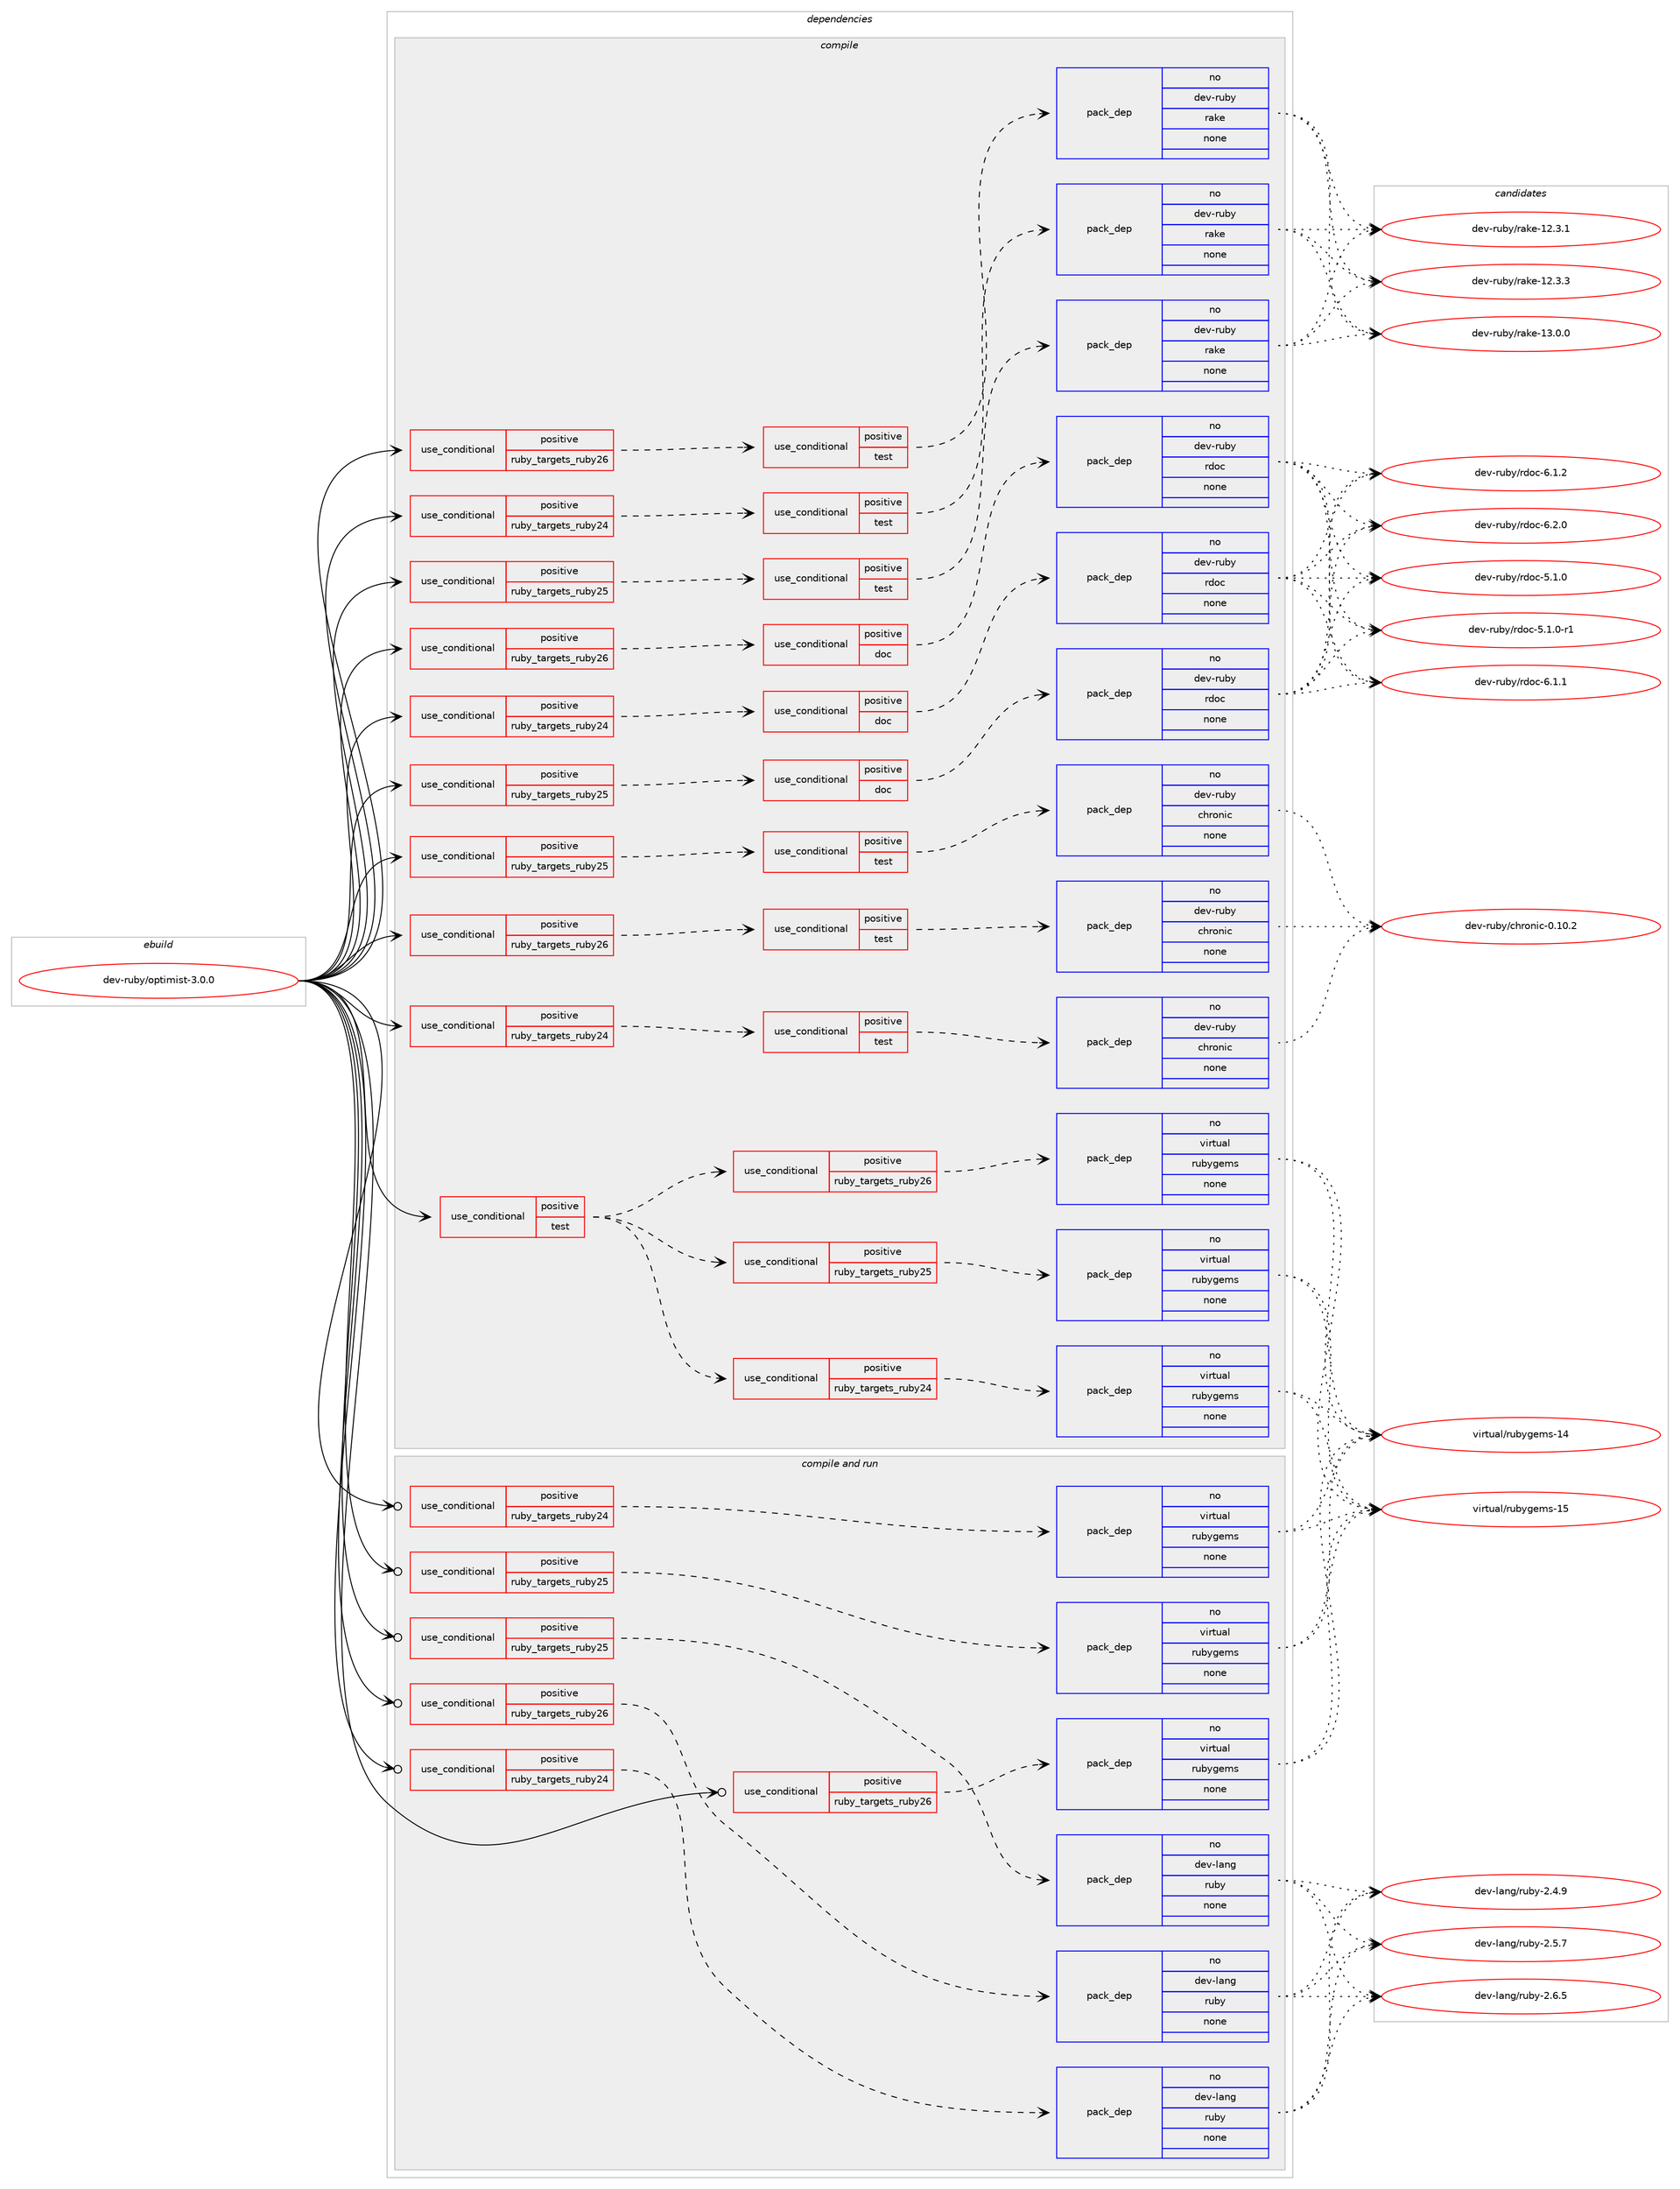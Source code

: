 digraph prolog {

# *************
# Graph options
# *************

newrank=true;
concentrate=true;
compound=true;
graph [rankdir=LR,fontname=Helvetica,fontsize=10,ranksep=1.5];#, ranksep=2.5, nodesep=0.2];
edge  [arrowhead=vee];
node  [fontname=Helvetica,fontsize=10];

# **********
# The ebuild
# **********

subgraph cluster_leftcol {
color=gray;
rank=same;
label=<<i>ebuild</i>>;
id [label="dev-ruby/optimist-3.0.0", color=red, width=4, href="../dev-ruby/optimist-3.0.0.svg"];
}

# ****************
# The dependencies
# ****************

subgraph cluster_midcol {
color=gray;
label=<<i>dependencies</i>>;
subgraph cluster_compile {
fillcolor="#eeeeee";
style=filled;
label=<<i>compile</i>>;
subgraph cond169706 {
dependency699300 [label=<<TABLE BORDER="0" CELLBORDER="1" CELLSPACING="0" CELLPADDING="4"><TR><TD ROWSPAN="3" CELLPADDING="10">use_conditional</TD></TR><TR><TD>positive</TD></TR><TR><TD>ruby_targets_ruby24</TD></TR></TABLE>>, shape=none, color=red];
subgraph cond169707 {
dependency699301 [label=<<TABLE BORDER="0" CELLBORDER="1" CELLSPACING="0" CELLPADDING="4"><TR><TD ROWSPAN="3" CELLPADDING="10">use_conditional</TD></TR><TR><TD>positive</TD></TR><TR><TD>doc</TD></TR></TABLE>>, shape=none, color=red];
subgraph pack517567 {
dependency699302 [label=<<TABLE BORDER="0" CELLBORDER="1" CELLSPACING="0" CELLPADDING="4" WIDTH="220"><TR><TD ROWSPAN="6" CELLPADDING="30">pack_dep</TD></TR><TR><TD WIDTH="110">no</TD></TR><TR><TD>dev-ruby</TD></TR><TR><TD>rdoc</TD></TR><TR><TD>none</TD></TR><TR><TD></TD></TR></TABLE>>, shape=none, color=blue];
}
dependency699301:e -> dependency699302:w [weight=20,style="dashed",arrowhead="vee"];
}
dependency699300:e -> dependency699301:w [weight=20,style="dashed",arrowhead="vee"];
}
id:e -> dependency699300:w [weight=20,style="solid",arrowhead="vee"];
subgraph cond169708 {
dependency699303 [label=<<TABLE BORDER="0" CELLBORDER="1" CELLSPACING="0" CELLPADDING="4"><TR><TD ROWSPAN="3" CELLPADDING="10">use_conditional</TD></TR><TR><TD>positive</TD></TR><TR><TD>ruby_targets_ruby24</TD></TR></TABLE>>, shape=none, color=red];
subgraph cond169709 {
dependency699304 [label=<<TABLE BORDER="0" CELLBORDER="1" CELLSPACING="0" CELLPADDING="4"><TR><TD ROWSPAN="3" CELLPADDING="10">use_conditional</TD></TR><TR><TD>positive</TD></TR><TR><TD>test</TD></TR></TABLE>>, shape=none, color=red];
subgraph pack517568 {
dependency699305 [label=<<TABLE BORDER="0" CELLBORDER="1" CELLSPACING="0" CELLPADDING="4" WIDTH="220"><TR><TD ROWSPAN="6" CELLPADDING="30">pack_dep</TD></TR><TR><TD WIDTH="110">no</TD></TR><TR><TD>dev-ruby</TD></TR><TR><TD>chronic</TD></TR><TR><TD>none</TD></TR><TR><TD></TD></TR></TABLE>>, shape=none, color=blue];
}
dependency699304:e -> dependency699305:w [weight=20,style="dashed",arrowhead="vee"];
}
dependency699303:e -> dependency699304:w [weight=20,style="dashed",arrowhead="vee"];
}
id:e -> dependency699303:w [weight=20,style="solid",arrowhead="vee"];
subgraph cond169710 {
dependency699306 [label=<<TABLE BORDER="0" CELLBORDER="1" CELLSPACING="0" CELLPADDING="4"><TR><TD ROWSPAN="3" CELLPADDING="10">use_conditional</TD></TR><TR><TD>positive</TD></TR><TR><TD>ruby_targets_ruby24</TD></TR></TABLE>>, shape=none, color=red];
subgraph cond169711 {
dependency699307 [label=<<TABLE BORDER="0" CELLBORDER="1" CELLSPACING="0" CELLPADDING="4"><TR><TD ROWSPAN="3" CELLPADDING="10">use_conditional</TD></TR><TR><TD>positive</TD></TR><TR><TD>test</TD></TR></TABLE>>, shape=none, color=red];
subgraph pack517569 {
dependency699308 [label=<<TABLE BORDER="0" CELLBORDER="1" CELLSPACING="0" CELLPADDING="4" WIDTH="220"><TR><TD ROWSPAN="6" CELLPADDING="30">pack_dep</TD></TR><TR><TD WIDTH="110">no</TD></TR><TR><TD>dev-ruby</TD></TR><TR><TD>rake</TD></TR><TR><TD>none</TD></TR><TR><TD></TD></TR></TABLE>>, shape=none, color=blue];
}
dependency699307:e -> dependency699308:w [weight=20,style="dashed",arrowhead="vee"];
}
dependency699306:e -> dependency699307:w [weight=20,style="dashed",arrowhead="vee"];
}
id:e -> dependency699306:w [weight=20,style="solid",arrowhead="vee"];
subgraph cond169712 {
dependency699309 [label=<<TABLE BORDER="0" CELLBORDER="1" CELLSPACING="0" CELLPADDING="4"><TR><TD ROWSPAN="3" CELLPADDING="10">use_conditional</TD></TR><TR><TD>positive</TD></TR><TR><TD>ruby_targets_ruby25</TD></TR></TABLE>>, shape=none, color=red];
subgraph cond169713 {
dependency699310 [label=<<TABLE BORDER="0" CELLBORDER="1" CELLSPACING="0" CELLPADDING="4"><TR><TD ROWSPAN="3" CELLPADDING="10">use_conditional</TD></TR><TR><TD>positive</TD></TR><TR><TD>doc</TD></TR></TABLE>>, shape=none, color=red];
subgraph pack517570 {
dependency699311 [label=<<TABLE BORDER="0" CELLBORDER="1" CELLSPACING="0" CELLPADDING="4" WIDTH="220"><TR><TD ROWSPAN="6" CELLPADDING="30">pack_dep</TD></TR><TR><TD WIDTH="110">no</TD></TR><TR><TD>dev-ruby</TD></TR><TR><TD>rdoc</TD></TR><TR><TD>none</TD></TR><TR><TD></TD></TR></TABLE>>, shape=none, color=blue];
}
dependency699310:e -> dependency699311:w [weight=20,style="dashed",arrowhead="vee"];
}
dependency699309:e -> dependency699310:w [weight=20,style="dashed",arrowhead="vee"];
}
id:e -> dependency699309:w [weight=20,style="solid",arrowhead="vee"];
subgraph cond169714 {
dependency699312 [label=<<TABLE BORDER="0" CELLBORDER="1" CELLSPACING="0" CELLPADDING="4"><TR><TD ROWSPAN="3" CELLPADDING="10">use_conditional</TD></TR><TR><TD>positive</TD></TR><TR><TD>ruby_targets_ruby25</TD></TR></TABLE>>, shape=none, color=red];
subgraph cond169715 {
dependency699313 [label=<<TABLE BORDER="0" CELLBORDER="1" CELLSPACING="0" CELLPADDING="4"><TR><TD ROWSPAN="3" CELLPADDING="10">use_conditional</TD></TR><TR><TD>positive</TD></TR><TR><TD>test</TD></TR></TABLE>>, shape=none, color=red];
subgraph pack517571 {
dependency699314 [label=<<TABLE BORDER="0" CELLBORDER="1" CELLSPACING="0" CELLPADDING="4" WIDTH="220"><TR><TD ROWSPAN="6" CELLPADDING="30">pack_dep</TD></TR><TR><TD WIDTH="110">no</TD></TR><TR><TD>dev-ruby</TD></TR><TR><TD>chronic</TD></TR><TR><TD>none</TD></TR><TR><TD></TD></TR></TABLE>>, shape=none, color=blue];
}
dependency699313:e -> dependency699314:w [weight=20,style="dashed",arrowhead="vee"];
}
dependency699312:e -> dependency699313:w [weight=20,style="dashed",arrowhead="vee"];
}
id:e -> dependency699312:w [weight=20,style="solid",arrowhead="vee"];
subgraph cond169716 {
dependency699315 [label=<<TABLE BORDER="0" CELLBORDER="1" CELLSPACING="0" CELLPADDING="4"><TR><TD ROWSPAN="3" CELLPADDING="10">use_conditional</TD></TR><TR><TD>positive</TD></TR><TR><TD>ruby_targets_ruby25</TD></TR></TABLE>>, shape=none, color=red];
subgraph cond169717 {
dependency699316 [label=<<TABLE BORDER="0" CELLBORDER="1" CELLSPACING="0" CELLPADDING="4"><TR><TD ROWSPAN="3" CELLPADDING="10">use_conditional</TD></TR><TR><TD>positive</TD></TR><TR><TD>test</TD></TR></TABLE>>, shape=none, color=red];
subgraph pack517572 {
dependency699317 [label=<<TABLE BORDER="0" CELLBORDER="1" CELLSPACING="0" CELLPADDING="4" WIDTH="220"><TR><TD ROWSPAN="6" CELLPADDING="30">pack_dep</TD></TR><TR><TD WIDTH="110">no</TD></TR><TR><TD>dev-ruby</TD></TR><TR><TD>rake</TD></TR><TR><TD>none</TD></TR><TR><TD></TD></TR></TABLE>>, shape=none, color=blue];
}
dependency699316:e -> dependency699317:w [weight=20,style="dashed",arrowhead="vee"];
}
dependency699315:e -> dependency699316:w [weight=20,style="dashed",arrowhead="vee"];
}
id:e -> dependency699315:w [weight=20,style="solid",arrowhead="vee"];
subgraph cond169718 {
dependency699318 [label=<<TABLE BORDER="0" CELLBORDER="1" CELLSPACING="0" CELLPADDING="4"><TR><TD ROWSPAN="3" CELLPADDING="10">use_conditional</TD></TR><TR><TD>positive</TD></TR><TR><TD>ruby_targets_ruby26</TD></TR></TABLE>>, shape=none, color=red];
subgraph cond169719 {
dependency699319 [label=<<TABLE BORDER="0" CELLBORDER="1" CELLSPACING="0" CELLPADDING="4"><TR><TD ROWSPAN="3" CELLPADDING="10">use_conditional</TD></TR><TR><TD>positive</TD></TR><TR><TD>doc</TD></TR></TABLE>>, shape=none, color=red];
subgraph pack517573 {
dependency699320 [label=<<TABLE BORDER="0" CELLBORDER="1" CELLSPACING="0" CELLPADDING="4" WIDTH="220"><TR><TD ROWSPAN="6" CELLPADDING="30">pack_dep</TD></TR><TR><TD WIDTH="110">no</TD></TR><TR><TD>dev-ruby</TD></TR><TR><TD>rdoc</TD></TR><TR><TD>none</TD></TR><TR><TD></TD></TR></TABLE>>, shape=none, color=blue];
}
dependency699319:e -> dependency699320:w [weight=20,style="dashed",arrowhead="vee"];
}
dependency699318:e -> dependency699319:w [weight=20,style="dashed",arrowhead="vee"];
}
id:e -> dependency699318:w [weight=20,style="solid",arrowhead="vee"];
subgraph cond169720 {
dependency699321 [label=<<TABLE BORDER="0" CELLBORDER="1" CELLSPACING="0" CELLPADDING="4"><TR><TD ROWSPAN="3" CELLPADDING="10">use_conditional</TD></TR><TR><TD>positive</TD></TR><TR><TD>ruby_targets_ruby26</TD></TR></TABLE>>, shape=none, color=red];
subgraph cond169721 {
dependency699322 [label=<<TABLE BORDER="0" CELLBORDER="1" CELLSPACING="0" CELLPADDING="4"><TR><TD ROWSPAN="3" CELLPADDING="10">use_conditional</TD></TR><TR><TD>positive</TD></TR><TR><TD>test</TD></TR></TABLE>>, shape=none, color=red];
subgraph pack517574 {
dependency699323 [label=<<TABLE BORDER="0" CELLBORDER="1" CELLSPACING="0" CELLPADDING="4" WIDTH="220"><TR><TD ROWSPAN="6" CELLPADDING="30">pack_dep</TD></TR><TR><TD WIDTH="110">no</TD></TR><TR><TD>dev-ruby</TD></TR><TR><TD>chronic</TD></TR><TR><TD>none</TD></TR><TR><TD></TD></TR></TABLE>>, shape=none, color=blue];
}
dependency699322:e -> dependency699323:w [weight=20,style="dashed",arrowhead="vee"];
}
dependency699321:e -> dependency699322:w [weight=20,style="dashed",arrowhead="vee"];
}
id:e -> dependency699321:w [weight=20,style="solid",arrowhead="vee"];
subgraph cond169722 {
dependency699324 [label=<<TABLE BORDER="0" CELLBORDER="1" CELLSPACING="0" CELLPADDING="4"><TR><TD ROWSPAN="3" CELLPADDING="10">use_conditional</TD></TR><TR><TD>positive</TD></TR><TR><TD>ruby_targets_ruby26</TD></TR></TABLE>>, shape=none, color=red];
subgraph cond169723 {
dependency699325 [label=<<TABLE BORDER="0" CELLBORDER="1" CELLSPACING="0" CELLPADDING="4"><TR><TD ROWSPAN="3" CELLPADDING="10">use_conditional</TD></TR><TR><TD>positive</TD></TR><TR><TD>test</TD></TR></TABLE>>, shape=none, color=red];
subgraph pack517575 {
dependency699326 [label=<<TABLE BORDER="0" CELLBORDER="1" CELLSPACING="0" CELLPADDING="4" WIDTH="220"><TR><TD ROWSPAN="6" CELLPADDING="30">pack_dep</TD></TR><TR><TD WIDTH="110">no</TD></TR><TR><TD>dev-ruby</TD></TR><TR><TD>rake</TD></TR><TR><TD>none</TD></TR><TR><TD></TD></TR></TABLE>>, shape=none, color=blue];
}
dependency699325:e -> dependency699326:w [weight=20,style="dashed",arrowhead="vee"];
}
dependency699324:e -> dependency699325:w [weight=20,style="dashed",arrowhead="vee"];
}
id:e -> dependency699324:w [weight=20,style="solid",arrowhead="vee"];
subgraph cond169724 {
dependency699327 [label=<<TABLE BORDER="0" CELLBORDER="1" CELLSPACING="0" CELLPADDING="4"><TR><TD ROWSPAN="3" CELLPADDING="10">use_conditional</TD></TR><TR><TD>positive</TD></TR><TR><TD>test</TD></TR></TABLE>>, shape=none, color=red];
subgraph cond169725 {
dependency699328 [label=<<TABLE BORDER="0" CELLBORDER="1" CELLSPACING="0" CELLPADDING="4"><TR><TD ROWSPAN="3" CELLPADDING="10">use_conditional</TD></TR><TR><TD>positive</TD></TR><TR><TD>ruby_targets_ruby24</TD></TR></TABLE>>, shape=none, color=red];
subgraph pack517576 {
dependency699329 [label=<<TABLE BORDER="0" CELLBORDER="1" CELLSPACING="0" CELLPADDING="4" WIDTH="220"><TR><TD ROWSPAN="6" CELLPADDING="30">pack_dep</TD></TR><TR><TD WIDTH="110">no</TD></TR><TR><TD>virtual</TD></TR><TR><TD>rubygems</TD></TR><TR><TD>none</TD></TR><TR><TD></TD></TR></TABLE>>, shape=none, color=blue];
}
dependency699328:e -> dependency699329:w [weight=20,style="dashed",arrowhead="vee"];
}
dependency699327:e -> dependency699328:w [weight=20,style="dashed",arrowhead="vee"];
subgraph cond169726 {
dependency699330 [label=<<TABLE BORDER="0" CELLBORDER="1" CELLSPACING="0" CELLPADDING="4"><TR><TD ROWSPAN="3" CELLPADDING="10">use_conditional</TD></TR><TR><TD>positive</TD></TR><TR><TD>ruby_targets_ruby25</TD></TR></TABLE>>, shape=none, color=red];
subgraph pack517577 {
dependency699331 [label=<<TABLE BORDER="0" CELLBORDER="1" CELLSPACING="0" CELLPADDING="4" WIDTH="220"><TR><TD ROWSPAN="6" CELLPADDING="30">pack_dep</TD></TR><TR><TD WIDTH="110">no</TD></TR><TR><TD>virtual</TD></TR><TR><TD>rubygems</TD></TR><TR><TD>none</TD></TR><TR><TD></TD></TR></TABLE>>, shape=none, color=blue];
}
dependency699330:e -> dependency699331:w [weight=20,style="dashed",arrowhead="vee"];
}
dependency699327:e -> dependency699330:w [weight=20,style="dashed",arrowhead="vee"];
subgraph cond169727 {
dependency699332 [label=<<TABLE BORDER="0" CELLBORDER="1" CELLSPACING="0" CELLPADDING="4"><TR><TD ROWSPAN="3" CELLPADDING="10">use_conditional</TD></TR><TR><TD>positive</TD></TR><TR><TD>ruby_targets_ruby26</TD></TR></TABLE>>, shape=none, color=red];
subgraph pack517578 {
dependency699333 [label=<<TABLE BORDER="0" CELLBORDER="1" CELLSPACING="0" CELLPADDING="4" WIDTH="220"><TR><TD ROWSPAN="6" CELLPADDING="30">pack_dep</TD></TR><TR><TD WIDTH="110">no</TD></TR><TR><TD>virtual</TD></TR><TR><TD>rubygems</TD></TR><TR><TD>none</TD></TR><TR><TD></TD></TR></TABLE>>, shape=none, color=blue];
}
dependency699332:e -> dependency699333:w [weight=20,style="dashed",arrowhead="vee"];
}
dependency699327:e -> dependency699332:w [weight=20,style="dashed",arrowhead="vee"];
}
id:e -> dependency699327:w [weight=20,style="solid",arrowhead="vee"];
}
subgraph cluster_compileandrun {
fillcolor="#eeeeee";
style=filled;
label=<<i>compile and run</i>>;
subgraph cond169728 {
dependency699334 [label=<<TABLE BORDER="0" CELLBORDER="1" CELLSPACING="0" CELLPADDING="4"><TR><TD ROWSPAN="3" CELLPADDING="10">use_conditional</TD></TR><TR><TD>positive</TD></TR><TR><TD>ruby_targets_ruby24</TD></TR></TABLE>>, shape=none, color=red];
subgraph pack517579 {
dependency699335 [label=<<TABLE BORDER="0" CELLBORDER="1" CELLSPACING="0" CELLPADDING="4" WIDTH="220"><TR><TD ROWSPAN="6" CELLPADDING="30">pack_dep</TD></TR><TR><TD WIDTH="110">no</TD></TR><TR><TD>dev-lang</TD></TR><TR><TD>ruby</TD></TR><TR><TD>none</TD></TR><TR><TD></TD></TR></TABLE>>, shape=none, color=blue];
}
dependency699334:e -> dependency699335:w [weight=20,style="dashed",arrowhead="vee"];
}
id:e -> dependency699334:w [weight=20,style="solid",arrowhead="odotvee"];
subgraph cond169729 {
dependency699336 [label=<<TABLE BORDER="0" CELLBORDER="1" CELLSPACING="0" CELLPADDING="4"><TR><TD ROWSPAN="3" CELLPADDING="10">use_conditional</TD></TR><TR><TD>positive</TD></TR><TR><TD>ruby_targets_ruby24</TD></TR></TABLE>>, shape=none, color=red];
subgraph pack517580 {
dependency699337 [label=<<TABLE BORDER="0" CELLBORDER="1" CELLSPACING="0" CELLPADDING="4" WIDTH="220"><TR><TD ROWSPAN="6" CELLPADDING="30">pack_dep</TD></TR><TR><TD WIDTH="110">no</TD></TR><TR><TD>virtual</TD></TR><TR><TD>rubygems</TD></TR><TR><TD>none</TD></TR><TR><TD></TD></TR></TABLE>>, shape=none, color=blue];
}
dependency699336:e -> dependency699337:w [weight=20,style="dashed",arrowhead="vee"];
}
id:e -> dependency699336:w [weight=20,style="solid",arrowhead="odotvee"];
subgraph cond169730 {
dependency699338 [label=<<TABLE BORDER="0" CELLBORDER="1" CELLSPACING="0" CELLPADDING="4"><TR><TD ROWSPAN="3" CELLPADDING="10">use_conditional</TD></TR><TR><TD>positive</TD></TR><TR><TD>ruby_targets_ruby25</TD></TR></TABLE>>, shape=none, color=red];
subgraph pack517581 {
dependency699339 [label=<<TABLE BORDER="0" CELLBORDER="1" CELLSPACING="0" CELLPADDING="4" WIDTH="220"><TR><TD ROWSPAN="6" CELLPADDING="30">pack_dep</TD></TR><TR><TD WIDTH="110">no</TD></TR><TR><TD>dev-lang</TD></TR><TR><TD>ruby</TD></TR><TR><TD>none</TD></TR><TR><TD></TD></TR></TABLE>>, shape=none, color=blue];
}
dependency699338:e -> dependency699339:w [weight=20,style="dashed",arrowhead="vee"];
}
id:e -> dependency699338:w [weight=20,style="solid",arrowhead="odotvee"];
subgraph cond169731 {
dependency699340 [label=<<TABLE BORDER="0" CELLBORDER="1" CELLSPACING="0" CELLPADDING="4"><TR><TD ROWSPAN="3" CELLPADDING="10">use_conditional</TD></TR><TR><TD>positive</TD></TR><TR><TD>ruby_targets_ruby25</TD></TR></TABLE>>, shape=none, color=red];
subgraph pack517582 {
dependency699341 [label=<<TABLE BORDER="0" CELLBORDER="1" CELLSPACING="0" CELLPADDING="4" WIDTH="220"><TR><TD ROWSPAN="6" CELLPADDING="30">pack_dep</TD></TR><TR><TD WIDTH="110">no</TD></TR><TR><TD>virtual</TD></TR><TR><TD>rubygems</TD></TR><TR><TD>none</TD></TR><TR><TD></TD></TR></TABLE>>, shape=none, color=blue];
}
dependency699340:e -> dependency699341:w [weight=20,style="dashed",arrowhead="vee"];
}
id:e -> dependency699340:w [weight=20,style="solid",arrowhead="odotvee"];
subgraph cond169732 {
dependency699342 [label=<<TABLE BORDER="0" CELLBORDER="1" CELLSPACING="0" CELLPADDING="4"><TR><TD ROWSPAN="3" CELLPADDING="10">use_conditional</TD></TR><TR><TD>positive</TD></TR><TR><TD>ruby_targets_ruby26</TD></TR></TABLE>>, shape=none, color=red];
subgraph pack517583 {
dependency699343 [label=<<TABLE BORDER="0" CELLBORDER="1" CELLSPACING="0" CELLPADDING="4" WIDTH="220"><TR><TD ROWSPAN="6" CELLPADDING="30">pack_dep</TD></TR><TR><TD WIDTH="110">no</TD></TR><TR><TD>dev-lang</TD></TR><TR><TD>ruby</TD></TR><TR><TD>none</TD></TR><TR><TD></TD></TR></TABLE>>, shape=none, color=blue];
}
dependency699342:e -> dependency699343:w [weight=20,style="dashed",arrowhead="vee"];
}
id:e -> dependency699342:w [weight=20,style="solid",arrowhead="odotvee"];
subgraph cond169733 {
dependency699344 [label=<<TABLE BORDER="0" CELLBORDER="1" CELLSPACING="0" CELLPADDING="4"><TR><TD ROWSPAN="3" CELLPADDING="10">use_conditional</TD></TR><TR><TD>positive</TD></TR><TR><TD>ruby_targets_ruby26</TD></TR></TABLE>>, shape=none, color=red];
subgraph pack517584 {
dependency699345 [label=<<TABLE BORDER="0" CELLBORDER="1" CELLSPACING="0" CELLPADDING="4" WIDTH="220"><TR><TD ROWSPAN="6" CELLPADDING="30">pack_dep</TD></TR><TR><TD WIDTH="110">no</TD></TR><TR><TD>virtual</TD></TR><TR><TD>rubygems</TD></TR><TR><TD>none</TD></TR><TR><TD></TD></TR></TABLE>>, shape=none, color=blue];
}
dependency699344:e -> dependency699345:w [weight=20,style="dashed",arrowhead="vee"];
}
id:e -> dependency699344:w [weight=20,style="solid",arrowhead="odotvee"];
}
subgraph cluster_run {
fillcolor="#eeeeee";
style=filled;
label=<<i>run</i>>;
}
}

# **************
# The candidates
# **************

subgraph cluster_choices {
rank=same;
color=gray;
label=<<i>candidates</i>>;

subgraph choice517567 {
color=black;
nodesep=1;
choice10010111845114117981214711410011199455346494648 [label="dev-ruby/rdoc-5.1.0", color=red, width=4,href="../dev-ruby/rdoc-5.1.0.svg"];
choice100101118451141179812147114100111994553464946484511449 [label="dev-ruby/rdoc-5.1.0-r1", color=red, width=4,href="../dev-ruby/rdoc-5.1.0-r1.svg"];
choice10010111845114117981214711410011199455446494649 [label="dev-ruby/rdoc-6.1.1", color=red, width=4,href="../dev-ruby/rdoc-6.1.1.svg"];
choice10010111845114117981214711410011199455446494650 [label="dev-ruby/rdoc-6.1.2", color=red, width=4,href="../dev-ruby/rdoc-6.1.2.svg"];
choice10010111845114117981214711410011199455446504648 [label="dev-ruby/rdoc-6.2.0", color=red, width=4,href="../dev-ruby/rdoc-6.2.0.svg"];
dependency699302:e -> choice10010111845114117981214711410011199455346494648:w [style=dotted,weight="100"];
dependency699302:e -> choice100101118451141179812147114100111994553464946484511449:w [style=dotted,weight="100"];
dependency699302:e -> choice10010111845114117981214711410011199455446494649:w [style=dotted,weight="100"];
dependency699302:e -> choice10010111845114117981214711410011199455446494650:w [style=dotted,weight="100"];
dependency699302:e -> choice10010111845114117981214711410011199455446504648:w [style=dotted,weight="100"];
}
subgraph choice517568 {
color=black;
nodesep=1;
choice100101118451141179812147991041141111101059945484649484650 [label="dev-ruby/chronic-0.10.2", color=red, width=4,href="../dev-ruby/chronic-0.10.2.svg"];
dependency699305:e -> choice100101118451141179812147991041141111101059945484649484650:w [style=dotted,weight="100"];
}
subgraph choice517569 {
color=black;
nodesep=1;
choice1001011184511411798121471149710710145495046514649 [label="dev-ruby/rake-12.3.1", color=red, width=4,href="../dev-ruby/rake-12.3.1.svg"];
choice1001011184511411798121471149710710145495046514651 [label="dev-ruby/rake-12.3.3", color=red, width=4,href="../dev-ruby/rake-12.3.3.svg"];
choice1001011184511411798121471149710710145495146484648 [label="dev-ruby/rake-13.0.0", color=red, width=4,href="../dev-ruby/rake-13.0.0.svg"];
dependency699308:e -> choice1001011184511411798121471149710710145495046514649:w [style=dotted,weight="100"];
dependency699308:e -> choice1001011184511411798121471149710710145495046514651:w [style=dotted,weight="100"];
dependency699308:e -> choice1001011184511411798121471149710710145495146484648:w [style=dotted,weight="100"];
}
subgraph choice517570 {
color=black;
nodesep=1;
choice10010111845114117981214711410011199455346494648 [label="dev-ruby/rdoc-5.1.0", color=red, width=4,href="../dev-ruby/rdoc-5.1.0.svg"];
choice100101118451141179812147114100111994553464946484511449 [label="dev-ruby/rdoc-5.1.0-r1", color=red, width=4,href="../dev-ruby/rdoc-5.1.0-r1.svg"];
choice10010111845114117981214711410011199455446494649 [label="dev-ruby/rdoc-6.1.1", color=red, width=4,href="../dev-ruby/rdoc-6.1.1.svg"];
choice10010111845114117981214711410011199455446494650 [label="dev-ruby/rdoc-6.1.2", color=red, width=4,href="../dev-ruby/rdoc-6.1.2.svg"];
choice10010111845114117981214711410011199455446504648 [label="dev-ruby/rdoc-6.2.0", color=red, width=4,href="../dev-ruby/rdoc-6.2.0.svg"];
dependency699311:e -> choice10010111845114117981214711410011199455346494648:w [style=dotted,weight="100"];
dependency699311:e -> choice100101118451141179812147114100111994553464946484511449:w [style=dotted,weight="100"];
dependency699311:e -> choice10010111845114117981214711410011199455446494649:w [style=dotted,weight="100"];
dependency699311:e -> choice10010111845114117981214711410011199455446494650:w [style=dotted,weight="100"];
dependency699311:e -> choice10010111845114117981214711410011199455446504648:w [style=dotted,weight="100"];
}
subgraph choice517571 {
color=black;
nodesep=1;
choice100101118451141179812147991041141111101059945484649484650 [label="dev-ruby/chronic-0.10.2", color=red, width=4,href="../dev-ruby/chronic-0.10.2.svg"];
dependency699314:e -> choice100101118451141179812147991041141111101059945484649484650:w [style=dotted,weight="100"];
}
subgraph choice517572 {
color=black;
nodesep=1;
choice1001011184511411798121471149710710145495046514649 [label="dev-ruby/rake-12.3.1", color=red, width=4,href="../dev-ruby/rake-12.3.1.svg"];
choice1001011184511411798121471149710710145495046514651 [label="dev-ruby/rake-12.3.3", color=red, width=4,href="../dev-ruby/rake-12.3.3.svg"];
choice1001011184511411798121471149710710145495146484648 [label="dev-ruby/rake-13.0.0", color=red, width=4,href="../dev-ruby/rake-13.0.0.svg"];
dependency699317:e -> choice1001011184511411798121471149710710145495046514649:w [style=dotted,weight="100"];
dependency699317:e -> choice1001011184511411798121471149710710145495046514651:w [style=dotted,weight="100"];
dependency699317:e -> choice1001011184511411798121471149710710145495146484648:w [style=dotted,weight="100"];
}
subgraph choice517573 {
color=black;
nodesep=1;
choice10010111845114117981214711410011199455346494648 [label="dev-ruby/rdoc-5.1.0", color=red, width=4,href="../dev-ruby/rdoc-5.1.0.svg"];
choice100101118451141179812147114100111994553464946484511449 [label="dev-ruby/rdoc-5.1.0-r1", color=red, width=4,href="../dev-ruby/rdoc-5.1.0-r1.svg"];
choice10010111845114117981214711410011199455446494649 [label="dev-ruby/rdoc-6.1.1", color=red, width=4,href="../dev-ruby/rdoc-6.1.1.svg"];
choice10010111845114117981214711410011199455446494650 [label="dev-ruby/rdoc-6.1.2", color=red, width=4,href="../dev-ruby/rdoc-6.1.2.svg"];
choice10010111845114117981214711410011199455446504648 [label="dev-ruby/rdoc-6.2.0", color=red, width=4,href="../dev-ruby/rdoc-6.2.0.svg"];
dependency699320:e -> choice10010111845114117981214711410011199455346494648:w [style=dotted,weight="100"];
dependency699320:e -> choice100101118451141179812147114100111994553464946484511449:w [style=dotted,weight="100"];
dependency699320:e -> choice10010111845114117981214711410011199455446494649:w [style=dotted,weight="100"];
dependency699320:e -> choice10010111845114117981214711410011199455446494650:w [style=dotted,weight="100"];
dependency699320:e -> choice10010111845114117981214711410011199455446504648:w [style=dotted,weight="100"];
}
subgraph choice517574 {
color=black;
nodesep=1;
choice100101118451141179812147991041141111101059945484649484650 [label="dev-ruby/chronic-0.10.2", color=red, width=4,href="../dev-ruby/chronic-0.10.2.svg"];
dependency699323:e -> choice100101118451141179812147991041141111101059945484649484650:w [style=dotted,weight="100"];
}
subgraph choice517575 {
color=black;
nodesep=1;
choice1001011184511411798121471149710710145495046514649 [label="dev-ruby/rake-12.3.1", color=red, width=4,href="../dev-ruby/rake-12.3.1.svg"];
choice1001011184511411798121471149710710145495046514651 [label="dev-ruby/rake-12.3.3", color=red, width=4,href="../dev-ruby/rake-12.3.3.svg"];
choice1001011184511411798121471149710710145495146484648 [label="dev-ruby/rake-13.0.0", color=red, width=4,href="../dev-ruby/rake-13.0.0.svg"];
dependency699326:e -> choice1001011184511411798121471149710710145495046514649:w [style=dotted,weight="100"];
dependency699326:e -> choice1001011184511411798121471149710710145495046514651:w [style=dotted,weight="100"];
dependency699326:e -> choice1001011184511411798121471149710710145495146484648:w [style=dotted,weight="100"];
}
subgraph choice517576 {
color=black;
nodesep=1;
choice118105114116117971084711411798121103101109115454952 [label="virtual/rubygems-14", color=red, width=4,href="../virtual/rubygems-14.svg"];
choice118105114116117971084711411798121103101109115454953 [label="virtual/rubygems-15", color=red, width=4,href="../virtual/rubygems-15.svg"];
dependency699329:e -> choice118105114116117971084711411798121103101109115454952:w [style=dotted,weight="100"];
dependency699329:e -> choice118105114116117971084711411798121103101109115454953:w [style=dotted,weight="100"];
}
subgraph choice517577 {
color=black;
nodesep=1;
choice118105114116117971084711411798121103101109115454952 [label="virtual/rubygems-14", color=red, width=4,href="../virtual/rubygems-14.svg"];
choice118105114116117971084711411798121103101109115454953 [label="virtual/rubygems-15", color=red, width=4,href="../virtual/rubygems-15.svg"];
dependency699331:e -> choice118105114116117971084711411798121103101109115454952:w [style=dotted,weight="100"];
dependency699331:e -> choice118105114116117971084711411798121103101109115454953:w [style=dotted,weight="100"];
}
subgraph choice517578 {
color=black;
nodesep=1;
choice118105114116117971084711411798121103101109115454952 [label="virtual/rubygems-14", color=red, width=4,href="../virtual/rubygems-14.svg"];
choice118105114116117971084711411798121103101109115454953 [label="virtual/rubygems-15", color=red, width=4,href="../virtual/rubygems-15.svg"];
dependency699333:e -> choice118105114116117971084711411798121103101109115454952:w [style=dotted,weight="100"];
dependency699333:e -> choice118105114116117971084711411798121103101109115454953:w [style=dotted,weight="100"];
}
subgraph choice517579 {
color=black;
nodesep=1;
choice10010111845108971101034711411798121455046524657 [label="dev-lang/ruby-2.4.9", color=red, width=4,href="../dev-lang/ruby-2.4.9.svg"];
choice10010111845108971101034711411798121455046534655 [label="dev-lang/ruby-2.5.7", color=red, width=4,href="../dev-lang/ruby-2.5.7.svg"];
choice10010111845108971101034711411798121455046544653 [label="dev-lang/ruby-2.6.5", color=red, width=4,href="../dev-lang/ruby-2.6.5.svg"];
dependency699335:e -> choice10010111845108971101034711411798121455046524657:w [style=dotted,weight="100"];
dependency699335:e -> choice10010111845108971101034711411798121455046534655:w [style=dotted,weight="100"];
dependency699335:e -> choice10010111845108971101034711411798121455046544653:w [style=dotted,weight="100"];
}
subgraph choice517580 {
color=black;
nodesep=1;
choice118105114116117971084711411798121103101109115454952 [label="virtual/rubygems-14", color=red, width=4,href="../virtual/rubygems-14.svg"];
choice118105114116117971084711411798121103101109115454953 [label="virtual/rubygems-15", color=red, width=4,href="../virtual/rubygems-15.svg"];
dependency699337:e -> choice118105114116117971084711411798121103101109115454952:w [style=dotted,weight="100"];
dependency699337:e -> choice118105114116117971084711411798121103101109115454953:w [style=dotted,weight="100"];
}
subgraph choice517581 {
color=black;
nodesep=1;
choice10010111845108971101034711411798121455046524657 [label="dev-lang/ruby-2.4.9", color=red, width=4,href="../dev-lang/ruby-2.4.9.svg"];
choice10010111845108971101034711411798121455046534655 [label="dev-lang/ruby-2.5.7", color=red, width=4,href="../dev-lang/ruby-2.5.7.svg"];
choice10010111845108971101034711411798121455046544653 [label="dev-lang/ruby-2.6.5", color=red, width=4,href="../dev-lang/ruby-2.6.5.svg"];
dependency699339:e -> choice10010111845108971101034711411798121455046524657:w [style=dotted,weight="100"];
dependency699339:e -> choice10010111845108971101034711411798121455046534655:w [style=dotted,weight="100"];
dependency699339:e -> choice10010111845108971101034711411798121455046544653:w [style=dotted,weight="100"];
}
subgraph choice517582 {
color=black;
nodesep=1;
choice118105114116117971084711411798121103101109115454952 [label="virtual/rubygems-14", color=red, width=4,href="../virtual/rubygems-14.svg"];
choice118105114116117971084711411798121103101109115454953 [label="virtual/rubygems-15", color=red, width=4,href="../virtual/rubygems-15.svg"];
dependency699341:e -> choice118105114116117971084711411798121103101109115454952:w [style=dotted,weight="100"];
dependency699341:e -> choice118105114116117971084711411798121103101109115454953:w [style=dotted,weight="100"];
}
subgraph choice517583 {
color=black;
nodesep=1;
choice10010111845108971101034711411798121455046524657 [label="dev-lang/ruby-2.4.9", color=red, width=4,href="../dev-lang/ruby-2.4.9.svg"];
choice10010111845108971101034711411798121455046534655 [label="dev-lang/ruby-2.5.7", color=red, width=4,href="../dev-lang/ruby-2.5.7.svg"];
choice10010111845108971101034711411798121455046544653 [label="dev-lang/ruby-2.6.5", color=red, width=4,href="../dev-lang/ruby-2.6.5.svg"];
dependency699343:e -> choice10010111845108971101034711411798121455046524657:w [style=dotted,weight="100"];
dependency699343:e -> choice10010111845108971101034711411798121455046534655:w [style=dotted,weight="100"];
dependency699343:e -> choice10010111845108971101034711411798121455046544653:w [style=dotted,weight="100"];
}
subgraph choice517584 {
color=black;
nodesep=1;
choice118105114116117971084711411798121103101109115454952 [label="virtual/rubygems-14", color=red, width=4,href="../virtual/rubygems-14.svg"];
choice118105114116117971084711411798121103101109115454953 [label="virtual/rubygems-15", color=red, width=4,href="../virtual/rubygems-15.svg"];
dependency699345:e -> choice118105114116117971084711411798121103101109115454952:w [style=dotted,weight="100"];
dependency699345:e -> choice118105114116117971084711411798121103101109115454953:w [style=dotted,weight="100"];
}
}

}
